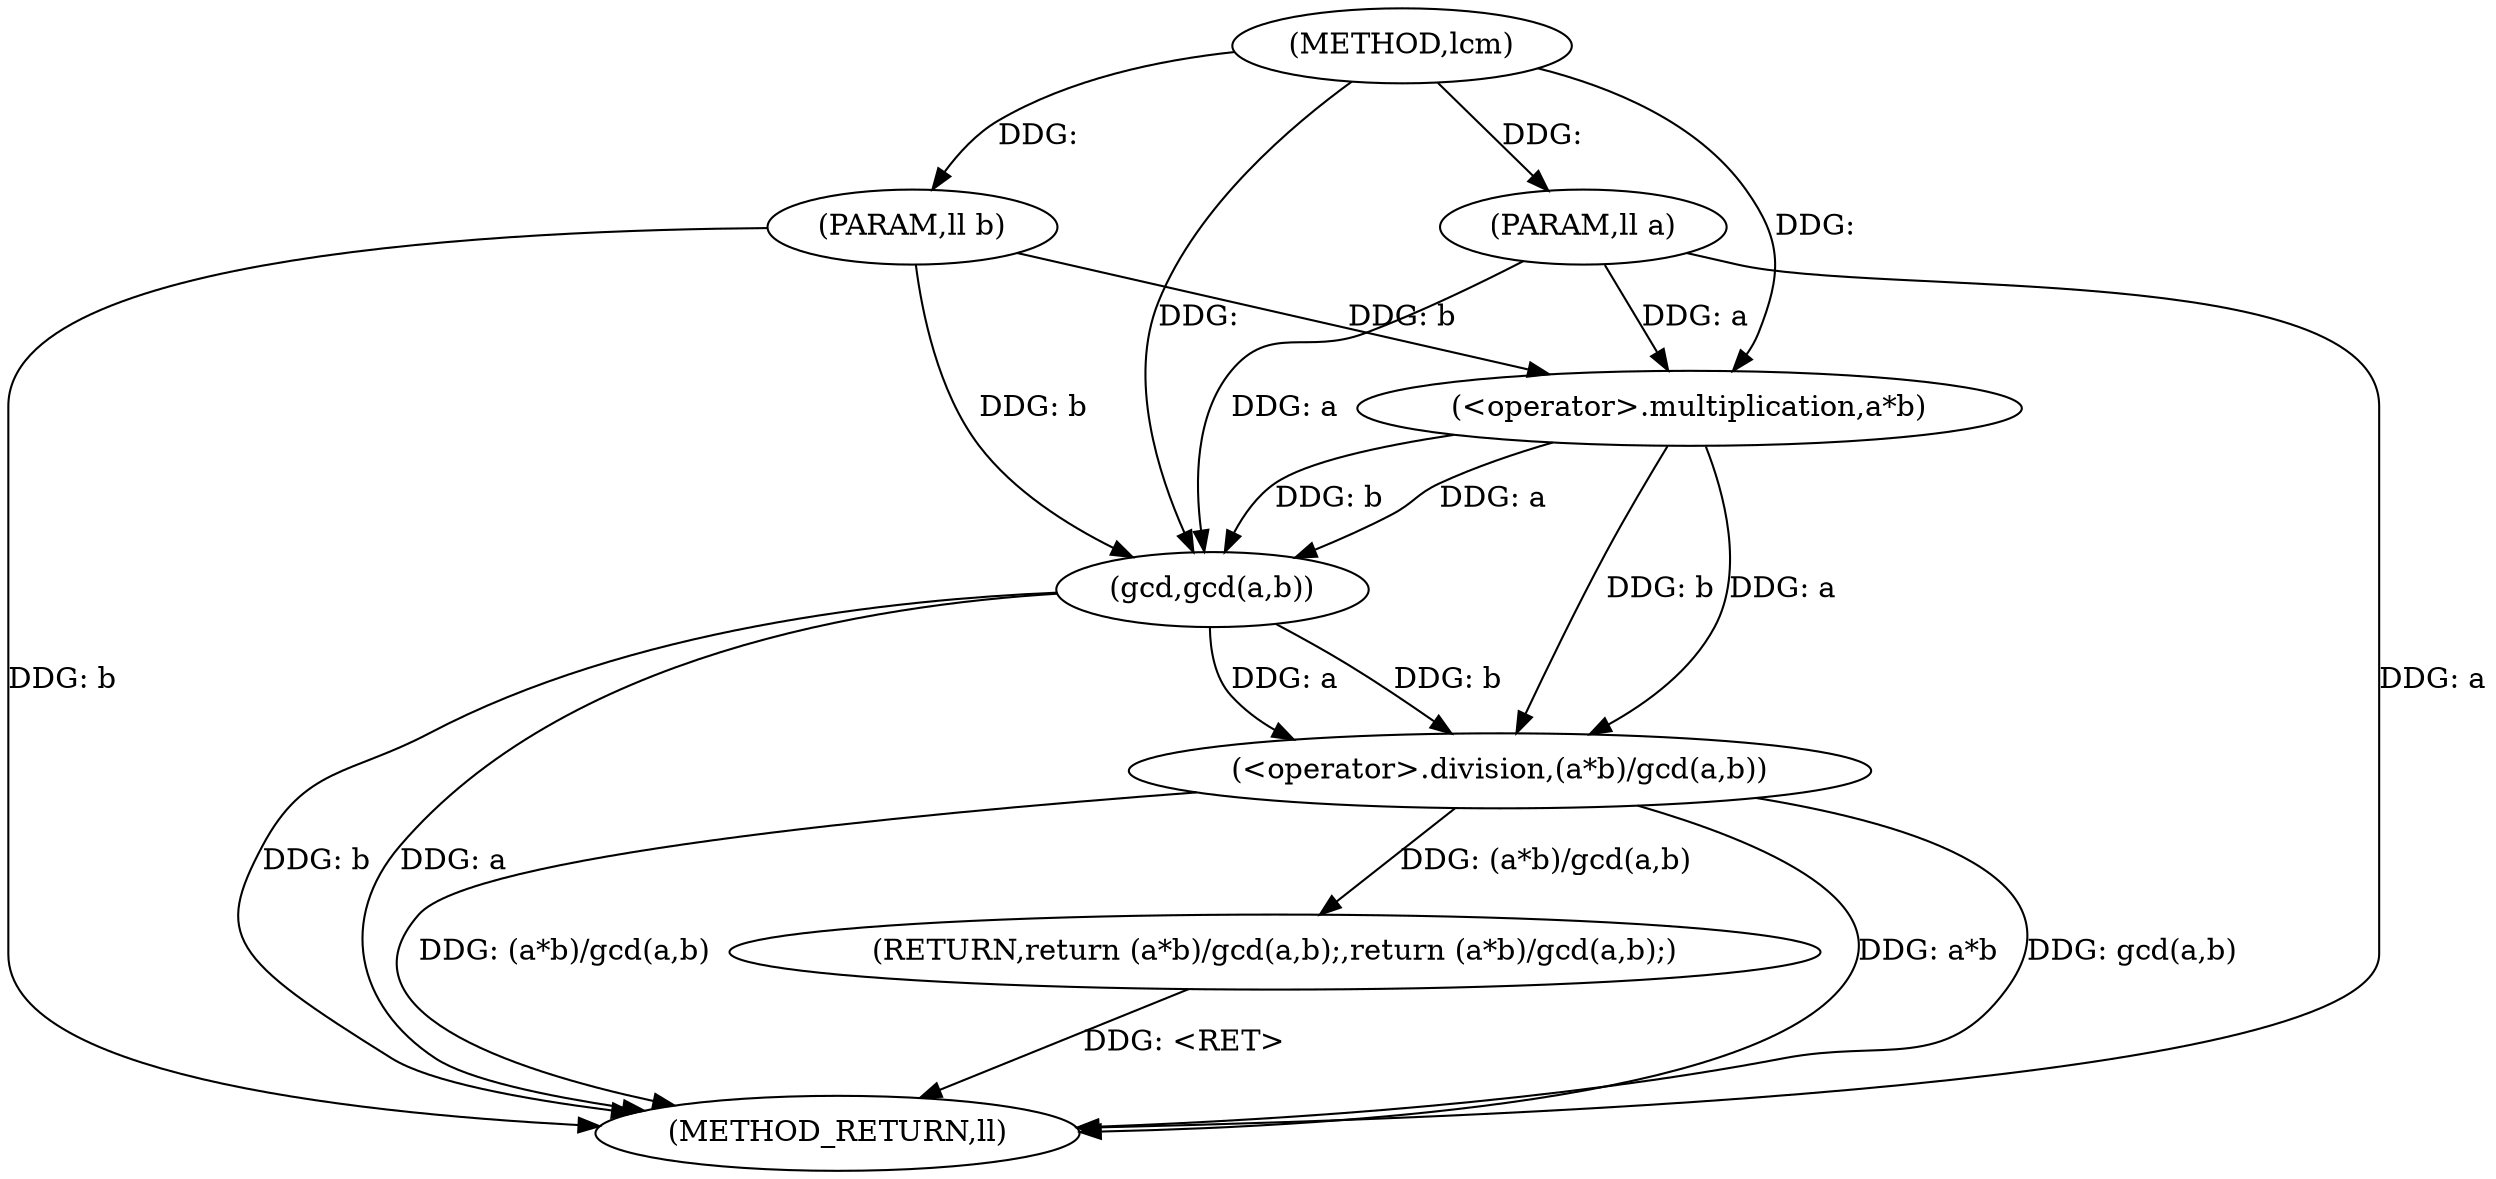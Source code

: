 digraph "lcm" {  
"1000171" [label = "(METHOD,lcm)" ]
"1000183" [label = "(METHOD_RETURN,ll)" ]
"1000172" [label = "(PARAM,ll a)" ]
"1000173" [label = "(PARAM,ll b)" ]
"1000175" [label = "(RETURN,return (a*b)/gcd(a,b);,return (a*b)/gcd(a,b);)" ]
"1000176" [label = "(<operator>.division,(a*b)/gcd(a,b))" ]
"1000177" [label = "(<operator>.multiplication,a*b)" ]
"1000180" [label = "(gcd,gcd(a,b))" ]
  "1000175" -> "1000183"  [ label = "DDG: <RET>"] 
  "1000172" -> "1000183"  [ label = "DDG: a"] 
  "1000173" -> "1000183"  [ label = "DDG: b"] 
  "1000176" -> "1000183"  [ label = "DDG: a*b"] 
  "1000180" -> "1000183"  [ label = "DDG: a"] 
  "1000180" -> "1000183"  [ label = "DDG: b"] 
  "1000176" -> "1000183"  [ label = "DDG: gcd(a,b)"] 
  "1000176" -> "1000183"  [ label = "DDG: (a*b)/gcd(a,b)"] 
  "1000171" -> "1000172"  [ label = "DDG: "] 
  "1000171" -> "1000173"  [ label = "DDG: "] 
  "1000176" -> "1000175"  [ label = "DDG: (a*b)/gcd(a,b)"] 
  "1000177" -> "1000176"  [ label = "DDG: b"] 
  "1000177" -> "1000176"  [ label = "DDG: a"] 
  "1000180" -> "1000176"  [ label = "DDG: b"] 
  "1000180" -> "1000176"  [ label = "DDG: a"] 
  "1000172" -> "1000177"  [ label = "DDG: a"] 
  "1000171" -> "1000177"  [ label = "DDG: "] 
  "1000173" -> "1000177"  [ label = "DDG: b"] 
  "1000177" -> "1000180"  [ label = "DDG: a"] 
  "1000172" -> "1000180"  [ label = "DDG: a"] 
  "1000171" -> "1000180"  [ label = "DDG: "] 
  "1000177" -> "1000180"  [ label = "DDG: b"] 
  "1000173" -> "1000180"  [ label = "DDG: b"] 
}
